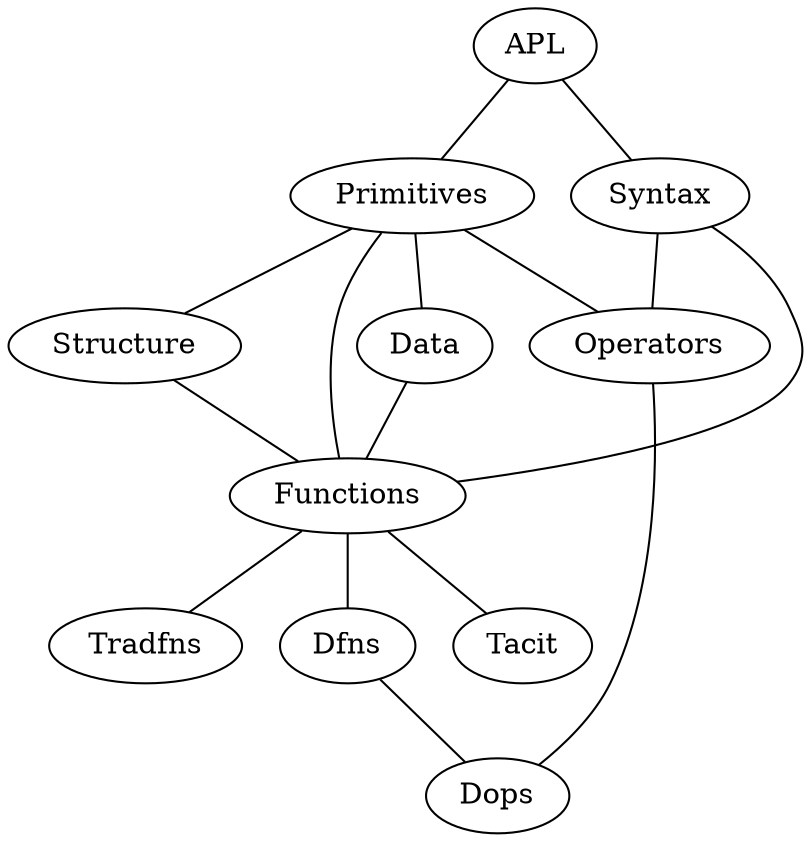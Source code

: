 graph APL{
    "APL" -- "Syntax"
    "APL" -- "Primitives"
    "Syntax" -- "Functions"
    "Syntax" -- "Operators"
    "Functions" -- "Tradfns"
    "Functions" -- "Dfns"
    "Functions" -- "Tacit"
    "Dfns" -- "Dops"
    "Operators" -- "Dops"
    "Data" -- "Functions"
    "Structure" -- "Functions"
    "Primitives" -- "Functions"
    "Primitives" -- "Operators"
    "Primitives" -- "Data"
    "Primitives" -- "Structure"
}